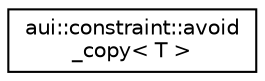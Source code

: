 digraph "Graphical Class Hierarchy"
{
 // LATEX_PDF_SIZE
  edge [fontname="Helvetica",fontsize="10",labelfontname="Helvetica",labelfontsize="10"];
  node [fontname="Helvetica",fontsize="10",shape=record];
  rankdir="LR";
  Node0 [label="aui::constraint::avoid\l_copy\< T \>",height=0.2,width=0.4,color="black", fillcolor="white", style="filled",URL="$classaui_1_1constraint_1_1avoid__copy.html",tooltip="Avoids copy of the wrapped value, pointing to a reference."];
}
